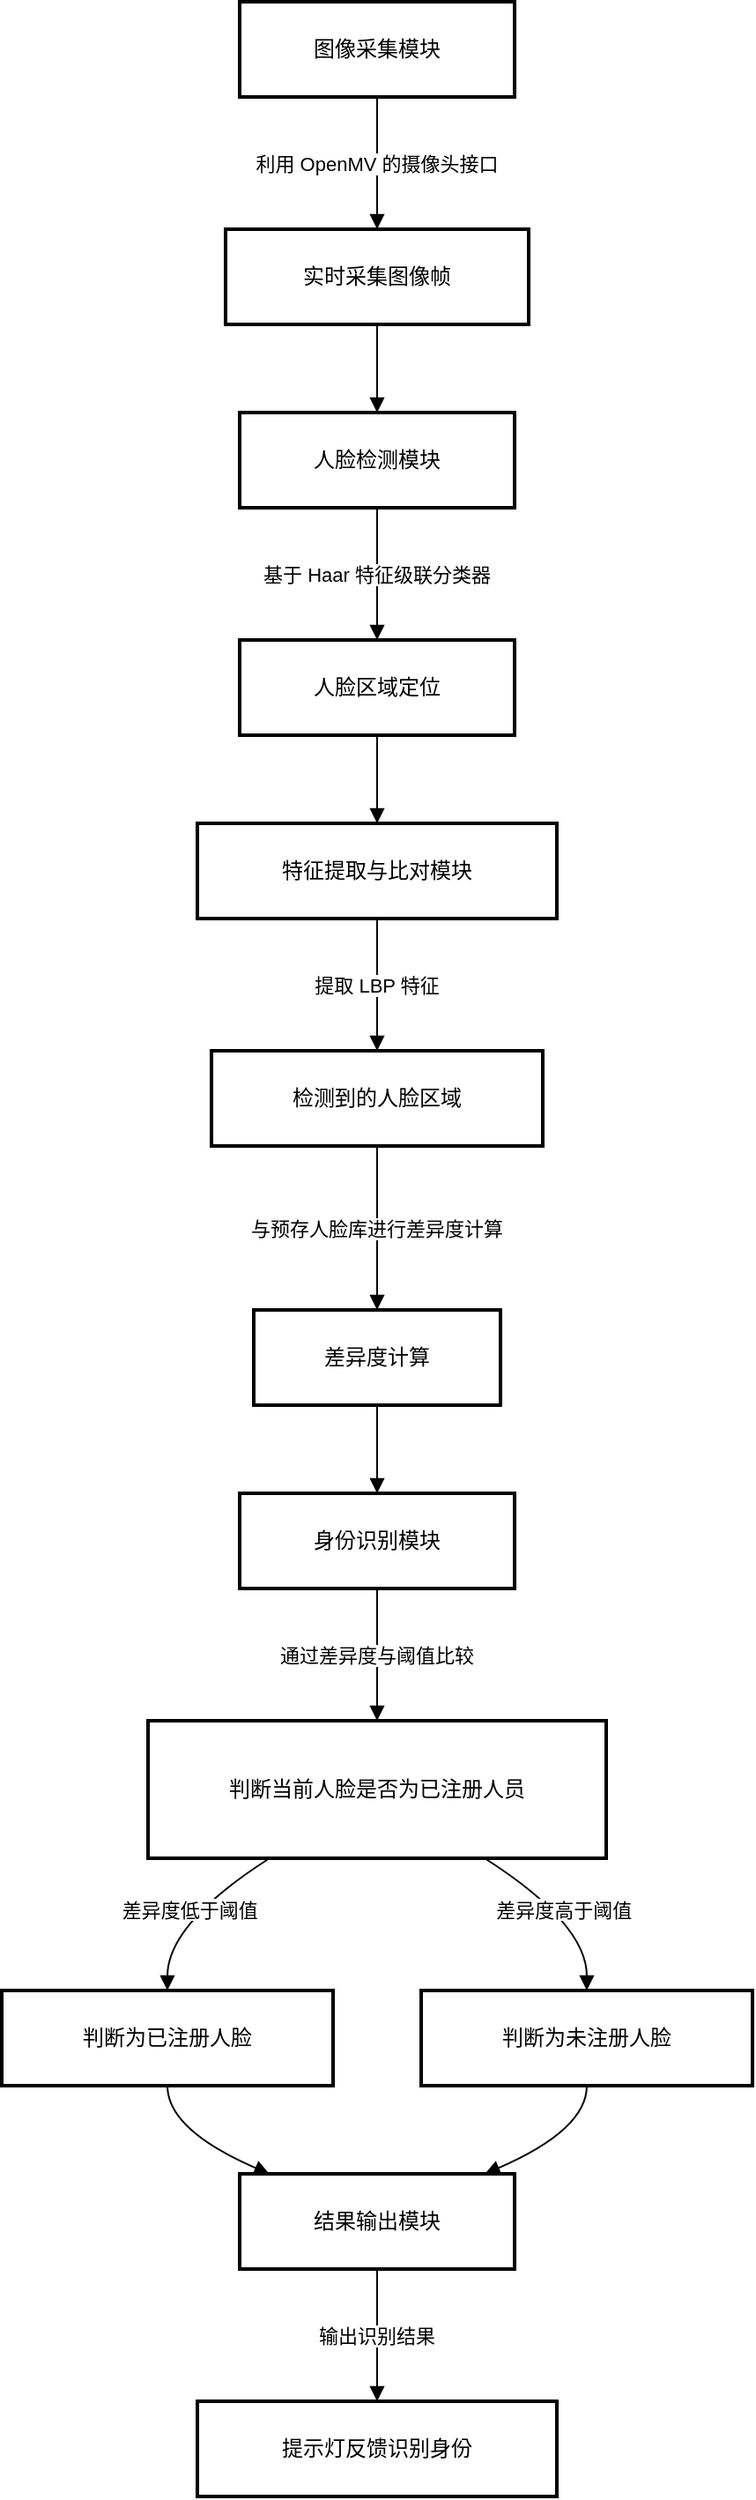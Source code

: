 <mxfile version="26.2.13">
  <diagram name="第 1 页" id="Th7UaGhO0xqT4Yv7z99O">
    <mxGraphModel dx="786" dy="1118" grid="1" gridSize="10" guides="1" tooltips="1" connect="1" arrows="1" fold="1" page="1" pageScale="1" pageWidth="827" pageHeight="1169" math="0" shadow="0">
      <root>
        <mxCell id="0" />
        <mxCell id="1" parent="0" />
        <mxCell id="2" value="图像采集模块" style="whiteSpace=wrap;strokeWidth=2;" parent="1" vertex="1">
          <mxGeometry x="143" y="8" width="156" height="54" as="geometry" />
        </mxCell>
        <mxCell id="3" value="实时采集图像帧" style="whiteSpace=wrap;strokeWidth=2;" parent="1" vertex="1">
          <mxGeometry x="135" y="137" width="172" height="54" as="geometry" />
        </mxCell>
        <mxCell id="4" value="人脸检测模块" style="whiteSpace=wrap;strokeWidth=2;" parent="1" vertex="1">
          <mxGeometry x="143" y="241" width="156" height="54" as="geometry" />
        </mxCell>
        <mxCell id="5" value="人脸区域定位" style="whiteSpace=wrap;strokeWidth=2;" parent="1" vertex="1">
          <mxGeometry x="143" y="370" width="156" height="54" as="geometry" />
        </mxCell>
        <mxCell id="6" value="特征提取与比对模块" style="whiteSpace=wrap;strokeWidth=2;" parent="1" vertex="1">
          <mxGeometry x="119" y="474" width="204" height="54" as="geometry" />
        </mxCell>
        <mxCell id="7" value="检测到的人脸区域" style="whiteSpace=wrap;strokeWidth=2;" parent="1" vertex="1">
          <mxGeometry x="127" y="603" width="188" height="54" as="geometry" />
        </mxCell>
        <mxCell id="8" value="差异度计算" style="whiteSpace=wrap;strokeWidth=2;" parent="1" vertex="1">
          <mxGeometry x="151" y="750" width="140" height="54" as="geometry" />
        </mxCell>
        <mxCell id="9" value="身份识别模块" style="whiteSpace=wrap;strokeWidth=2;" parent="1" vertex="1">
          <mxGeometry x="143" y="854" width="156" height="54" as="geometry" />
        </mxCell>
        <mxCell id="10" value="判断当前人脸是否为已注册人员" style="whiteSpace=wrap;strokeWidth=2;" parent="1" vertex="1">
          <mxGeometry x="91" y="983" width="260" height="78" as="geometry" />
        </mxCell>
        <mxCell id="11" value="判断为已注册人脸" style="whiteSpace=wrap;strokeWidth=2;" parent="1" vertex="1">
          <mxGeometry x="8" y="1136" width="188" height="54" as="geometry" />
        </mxCell>
        <mxCell id="12" value="判断为未注册人脸" style="whiteSpace=wrap;strokeWidth=2;" parent="1" vertex="1">
          <mxGeometry x="246" y="1136" width="188" height="54" as="geometry" />
        </mxCell>
        <mxCell id="13" value="结果输出模块" style="whiteSpace=wrap;strokeWidth=2;" parent="1" vertex="1">
          <mxGeometry x="143" y="1240" width="156" height="54" as="geometry" />
        </mxCell>
        <mxCell id="14" value="提示灯反馈识别身份" style="whiteSpace=wrap;strokeWidth=2;" parent="1" vertex="1">
          <mxGeometry x="119" y="1369" width="204" height="54" as="geometry" />
        </mxCell>
        <mxCell id="15" value="利用 OpenMV 的摄像头接口" style="curved=1;startArrow=none;endArrow=block;exitX=0.5;exitY=1;entryX=0.5;entryY=0;" parent="1" source="2" target="3" edge="1">
          <mxGeometry relative="1" as="geometry">
            <Array as="points" />
          </mxGeometry>
        </mxCell>
        <mxCell id="16" value="" style="curved=1;startArrow=none;endArrow=block;exitX=0.5;exitY=1;entryX=0.5;entryY=0;" parent="1" source="3" target="4" edge="1">
          <mxGeometry relative="1" as="geometry">
            <Array as="points" />
          </mxGeometry>
        </mxCell>
        <mxCell id="17" value="基于 Haar 特征级联分类器" style="curved=1;startArrow=none;endArrow=block;exitX=0.5;exitY=1;entryX=0.5;entryY=0;" parent="1" source="4" target="5" edge="1">
          <mxGeometry relative="1" as="geometry">
            <Array as="points" />
          </mxGeometry>
        </mxCell>
        <mxCell id="18" value="" style="curved=1;startArrow=none;endArrow=block;exitX=0.5;exitY=1;entryX=0.5;entryY=0;" parent="1" source="5" target="6" edge="1">
          <mxGeometry relative="1" as="geometry">
            <Array as="points" />
          </mxGeometry>
        </mxCell>
        <mxCell id="19" value="提取 LBP 特征" style="curved=1;startArrow=none;endArrow=block;exitX=0.5;exitY=1;entryX=0.5;entryY=0;" parent="1" source="6" target="7" edge="1">
          <mxGeometry relative="1" as="geometry">
            <Array as="points" />
          </mxGeometry>
        </mxCell>
        <mxCell id="20" value="与预存人脸库进行差异度计算" style="curved=1;startArrow=none;endArrow=block;exitX=0.5;exitY=1;entryX=0.5;entryY=-0.01;" parent="1" source="7" target="8" edge="1">
          <mxGeometry relative="1" as="geometry">
            <Array as="points" />
          </mxGeometry>
        </mxCell>
        <mxCell id="21" value="" style="curved=1;startArrow=none;endArrow=block;exitX=0.5;exitY=0.99;entryX=0.5;entryY=-0.01;" parent="1" source="8" target="9" edge="1">
          <mxGeometry relative="1" as="geometry">
            <Array as="points" />
          </mxGeometry>
        </mxCell>
        <mxCell id="22" value="通过差异度与阈值比较" style="curved=1;startArrow=none;endArrow=block;exitX=0.5;exitY=0.99;entryX=0.5;entryY=-0.01;" parent="1" source="9" target="10" edge="1">
          <mxGeometry relative="1" as="geometry">
            <Array as="points" />
          </mxGeometry>
        </mxCell>
        <mxCell id="23" value="差异度低于阈值" style="curved=1;startArrow=none;endArrow=block;exitX=0.27;exitY=0.99;entryX=0.5;entryY=-0.01;" parent="1" source="10" target="11" edge="1">
          <mxGeometry relative="1" as="geometry">
            <Array as="points">
              <mxPoint x="102" y="1098" />
            </Array>
          </mxGeometry>
        </mxCell>
        <mxCell id="24" value="差异度高于阈值" style="curved=1;startArrow=none;endArrow=block;exitX=0.73;exitY=0.99;entryX=0.5;entryY=-0.01;" parent="1" source="10" target="12" edge="1">
          <mxGeometry relative="1" as="geometry">
            <Array as="points">
              <mxPoint x="340" y="1098" />
            </Array>
          </mxGeometry>
        </mxCell>
        <mxCell id="25" value="" style="curved=1;startArrow=none;endArrow=block;exitX=0.5;exitY=0.99;entryX=0.1;entryY=-0.01;" parent="1" source="11" target="13" edge="1">
          <mxGeometry relative="1" as="geometry">
            <Array as="points">
              <mxPoint x="102" y="1215" />
            </Array>
          </mxGeometry>
        </mxCell>
        <mxCell id="26" value="" style="curved=1;startArrow=none;endArrow=block;exitX=0.5;exitY=0.99;entryX=0.9;entryY=-0.01;" parent="1" source="12" target="13" edge="1">
          <mxGeometry relative="1" as="geometry">
            <Array as="points">
              <mxPoint x="340" y="1215" />
            </Array>
          </mxGeometry>
        </mxCell>
        <mxCell id="27" value="输出识别结果" style="curved=1;startArrow=none;endArrow=block;exitX=0.5;exitY=0.99;entryX=0.5;entryY=-0.01;" parent="1" source="13" target="14" edge="1">
          <mxGeometry relative="1" as="geometry">
            <Array as="points" />
          </mxGeometry>
        </mxCell>
      </root>
    </mxGraphModel>
  </diagram>
</mxfile>
